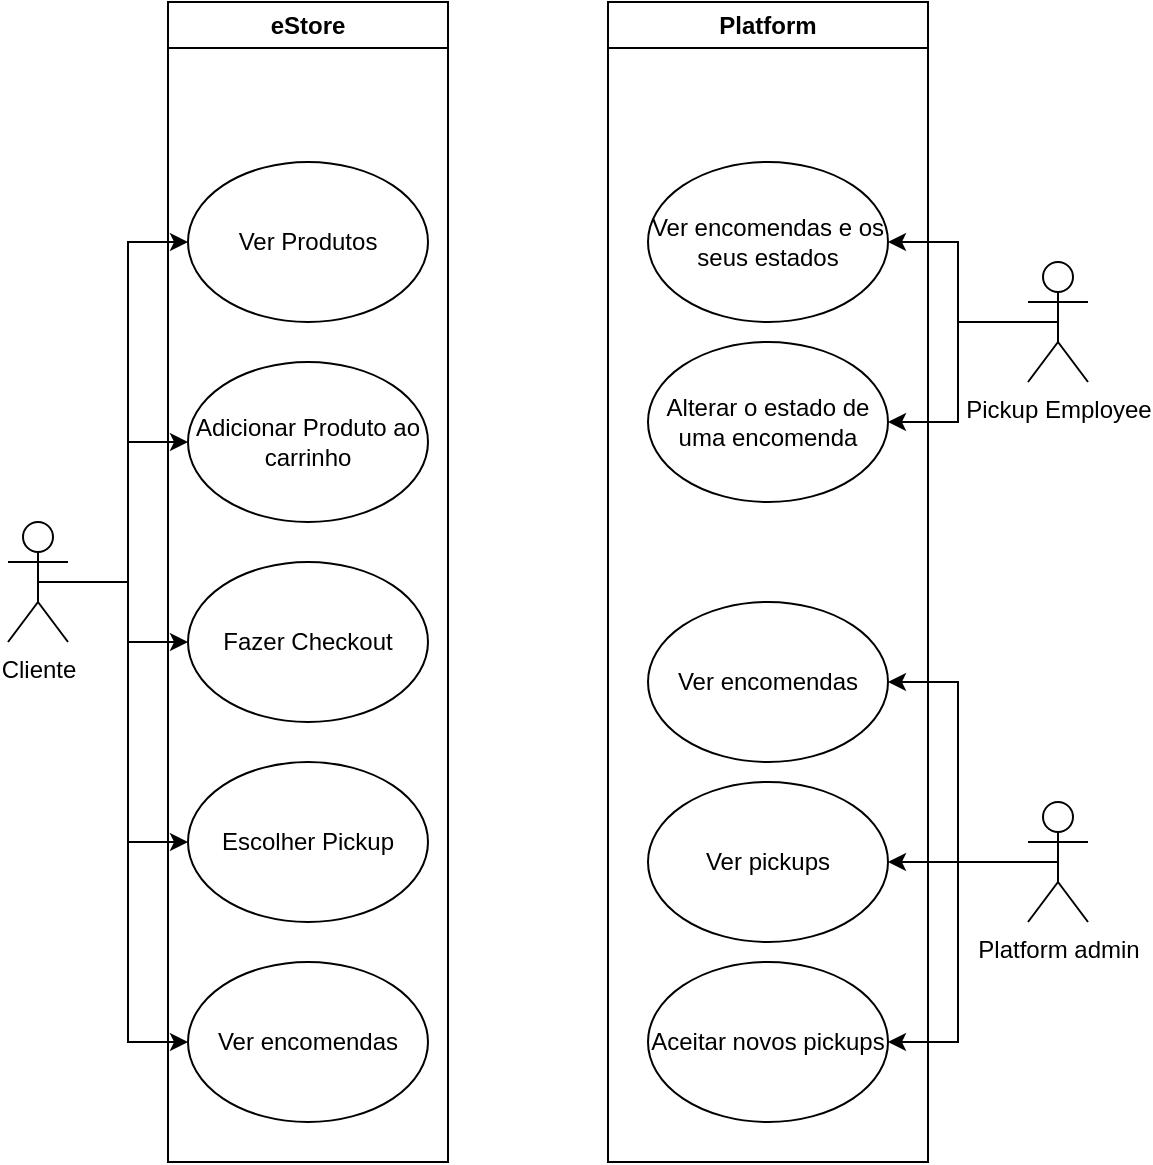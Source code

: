 <mxfile version="21.2.8" type="device">
  <diagram name="Page-1" id="SrcZIJUcf9xMSsVNk3Vf">
    <mxGraphModel dx="954" dy="727" grid="1" gridSize="10" guides="1" tooltips="1" connect="1" arrows="1" fold="1" page="1" pageScale="1" pageWidth="827" pageHeight="1169" math="0" shadow="0">
      <root>
        <mxCell id="0" />
        <mxCell id="1" parent="0" />
        <mxCell id="ckQBHTU_LLh2LS4ip-Hh-16" style="edgeStyle=orthogonalEdgeStyle;rounded=0;orthogonalLoop=1;jettySize=auto;html=1;exitX=0.5;exitY=0.5;exitDx=0;exitDy=0;exitPerimeter=0;entryX=0;entryY=0.5;entryDx=0;entryDy=0;" edge="1" parent="1" source="ckQBHTU_LLh2LS4ip-Hh-1" target="ckQBHTU_LLh2LS4ip-Hh-15">
          <mxGeometry relative="1" as="geometry" />
        </mxCell>
        <mxCell id="ckQBHTU_LLh2LS4ip-Hh-17" style="edgeStyle=orthogonalEdgeStyle;rounded=0;orthogonalLoop=1;jettySize=auto;html=1;exitX=0.5;exitY=0.5;exitDx=0;exitDy=0;exitPerimeter=0;entryX=0;entryY=0.5;entryDx=0;entryDy=0;" edge="1" parent="1" source="ckQBHTU_LLh2LS4ip-Hh-1" target="ckQBHTU_LLh2LS4ip-Hh-14">
          <mxGeometry relative="1" as="geometry" />
        </mxCell>
        <mxCell id="ckQBHTU_LLh2LS4ip-Hh-18" style="edgeStyle=orthogonalEdgeStyle;rounded=0;orthogonalLoop=1;jettySize=auto;html=1;exitX=0.5;exitY=0.5;exitDx=0;exitDy=0;exitPerimeter=0;entryX=0;entryY=0.5;entryDx=0;entryDy=0;" edge="1" parent="1" source="ckQBHTU_LLh2LS4ip-Hh-1" target="ckQBHTU_LLh2LS4ip-Hh-13">
          <mxGeometry relative="1" as="geometry" />
        </mxCell>
        <mxCell id="ckQBHTU_LLh2LS4ip-Hh-19" style="edgeStyle=orthogonalEdgeStyle;rounded=0;orthogonalLoop=1;jettySize=auto;html=1;exitX=0.5;exitY=0.5;exitDx=0;exitDy=0;exitPerimeter=0;entryX=0;entryY=0.5;entryDx=0;entryDy=0;" edge="1" parent="1" source="ckQBHTU_LLh2LS4ip-Hh-1" target="ckQBHTU_LLh2LS4ip-Hh-12">
          <mxGeometry relative="1" as="geometry" />
        </mxCell>
        <mxCell id="ckQBHTU_LLh2LS4ip-Hh-20" style="edgeStyle=orthogonalEdgeStyle;rounded=0;orthogonalLoop=1;jettySize=auto;html=1;exitX=0.5;exitY=0.5;exitDx=0;exitDy=0;exitPerimeter=0;entryX=0;entryY=0.5;entryDx=0;entryDy=0;" edge="1" parent="1" source="ckQBHTU_LLh2LS4ip-Hh-1" target="ckQBHTU_LLh2LS4ip-Hh-11">
          <mxGeometry relative="1" as="geometry" />
        </mxCell>
        <mxCell id="ckQBHTU_LLh2LS4ip-Hh-1" value="Cliente" style="shape=umlActor;verticalLabelPosition=bottom;verticalAlign=top;html=1;outlineConnect=0;" vertex="1" parent="1">
          <mxGeometry x="10" y="340" width="30" height="60" as="geometry" />
        </mxCell>
        <mxCell id="ckQBHTU_LLh2LS4ip-Hh-23" style="edgeStyle=orthogonalEdgeStyle;rounded=0;orthogonalLoop=1;jettySize=auto;html=1;exitX=0.5;exitY=0.5;exitDx=0;exitDy=0;exitPerimeter=0;entryX=1;entryY=0.5;entryDx=0;entryDy=0;" edge="1" parent="1" source="ckQBHTU_LLh2LS4ip-Hh-3" target="ckQBHTU_LLh2LS4ip-Hh-21">
          <mxGeometry relative="1" as="geometry" />
        </mxCell>
        <mxCell id="ckQBHTU_LLh2LS4ip-Hh-24" style="edgeStyle=orthogonalEdgeStyle;rounded=0;orthogonalLoop=1;jettySize=auto;html=1;exitX=0.5;exitY=0.5;exitDx=0;exitDy=0;exitPerimeter=0;entryX=1;entryY=0.5;entryDx=0;entryDy=0;" edge="1" parent="1" source="ckQBHTU_LLh2LS4ip-Hh-3" target="ckQBHTU_LLh2LS4ip-Hh-22">
          <mxGeometry relative="1" as="geometry" />
        </mxCell>
        <mxCell id="ckQBHTU_LLh2LS4ip-Hh-3" value="Pickup Employee" style="shape=umlActor;verticalLabelPosition=bottom;verticalAlign=top;html=1;outlineConnect=0;" vertex="1" parent="1">
          <mxGeometry x="520" y="210" width="30" height="60" as="geometry" />
        </mxCell>
        <mxCell id="ckQBHTU_LLh2LS4ip-Hh-11" value="Ver Produtos" style="ellipse;whiteSpace=wrap;html=1;" vertex="1" parent="1">
          <mxGeometry x="100" y="160" width="120" height="80" as="geometry" />
        </mxCell>
        <mxCell id="ckQBHTU_LLh2LS4ip-Hh-12" value="Adicionar Produto ao carrinho" style="ellipse;whiteSpace=wrap;html=1;" vertex="1" parent="1">
          <mxGeometry x="100" y="260" width="120" height="80" as="geometry" />
        </mxCell>
        <mxCell id="ckQBHTU_LLh2LS4ip-Hh-13" value="Fazer Checkout" style="ellipse;whiteSpace=wrap;html=1;" vertex="1" parent="1">
          <mxGeometry x="100" y="360" width="120" height="80" as="geometry" />
        </mxCell>
        <mxCell id="ckQBHTU_LLh2LS4ip-Hh-14" value="Escolher Pickup" style="ellipse;whiteSpace=wrap;html=1;" vertex="1" parent="1">
          <mxGeometry x="100" y="460" width="120" height="80" as="geometry" />
        </mxCell>
        <mxCell id="ckQBHTU_LLh2LS4ip-Hh-15" value="Ver encomendas" style="ellipse;whiteSpace=wrap;html=1;" vertex="1" parent="1">
          <mxGeometry x="100" y="560" width="120" height="80" as="geometry" />
        </mxCell>
        <mxCell id="ckQBHTU_LLh2LS4ip-Hh-21" value="Ver encomendas e os seus estados" style="ellipse;whiteSpace=wrap;html=1;" vertex="1" parent="1">
          <mxGeometry x="330" y="160" width="120" height="80" as="geometry" />
        </mxCell>
        <mxCell id="ckQBHTU_LLh2LS4ip-Hh-22" value="Alterar o estado de uma encomenda" style="ellipse;whiteSpace=wrap;html=1;" vertex="1" parent="1">
          <mxGeometry x="330" y="250" width="120" height="80" as="geometry" />
        </mxCell>
        <mxCell id="ckQBHTU_LLh2LS4ip-Hh-29" style="edgeStyle=orthogonalEdgeStyle;rounded=0;orthogonalLoop=1;jettySize=auto;html=1;exitX=0.5;exitY=0.5;exitDx=0;exitDy=0;exitPerimeter=0;entryX=1;entryY=0.5;entryDx=0;entryDy=0;" edge="1" parent="1" source="ckQBHTU_LLh2LS4ip-Hh-25" target="ckQBHTU_LLh2LS4ip-Hh-27">
          <mxGeometry relative="1" as="geometry" />
        </mxCell>
        <mxCell id="ckQBHTU_LLh2LS4ip-Hh-30" style="edgeStyle=orthogonalEdgeStyle;rounded=0;orthogonalLoop=1;jettySize=auto;html=1;exitX=0.5;exitY=0.5;exitDx=0;exitDy=0;exitPerimeter=0;entryX=1;entryY=0.5;entryDx=0;entryDy=0;" edge="1" parent="1" source="ckQBHTU_LLh2LS4ip-Hh-25" target="ckQBHTU_LLh2LS4ip-Hh-26">
          <mxGeometry relative="1" as="geometry" />
        </mxCell>
        <mxCell id="ckQBHTU_LLh2LS4ip-Hh-31" style="edgeStyle=orthogonalEdgeStyle;rounded=0;orthogonalLoop=1;jettySize=auto;html=1;exitX=0.5;exitY=0.5;exitDx=0;exitDy=0;exitPerimeter=0;entryX=1;entryY=0.5;entryDx=0;entryDy=0;" edge="1" parent="1" source="ckQBHTU_LLh2LS4ip-Hh-25" target="ckQBHTU_LLh2LS4ip-Hh-28">
          <mxGeometry relative="1" as="geometry" />
        </mxCell>
        <mxCell id="ckQBHTU_LLh2LS4ip-Hh-25" value="Platform admin" style="shape=umlActor;verticalLabelPosition=bottom;verticalAlign=top;html=1;outlineConnect=0;" vertex="1" parent="1">
          <mxGeometry x="520" y="480" width="30" height="60" as="geometry" />
        </mxCell>
        <mxCell id="ckQBHTU_LLh2LS4ip-Hh-26" value="Ver encomendas" style="ellipse;whiteSpace=wrap;html=1;" vertex="1" parent="1">
          <mxGeometry x="330" y="380" width="120" height="80" as="geometry" />
        </mxCell>
        <mxCell id="ckQBHTU_LLh2LS4ip-Hh-27" value="Ver pickups" style="ellipse;whiteSpace=wrap;html=1;" vertex="1" parent="1">
          <mxGeometry x="330" y="470" width="120" height="80" as="geometry" />
        </mxCell>
        <mxCell id="ckQBHTU_LLh2LS4ip-Hh-28" value="Aceitar novos pickups" style="ellipse;whiteSpace=wrap;html=1;" vertex="1" parent="1">
          <mxGeometry x="330" y="560" width="120" height="80" as="geometry" />
        </mxCell>
        <mxCell id="ckQBHTU_LLh2LS4ip-Hh-33" value="eStore" style="swimlane;whiteSpace=wrap;html=1;" vertex="1" parent="1">
          <mxGeometry x="90" y="80" width="140" height="580" as="geometry" />
        </mxCell>
        <mxCell id="ckQBHTU_LLh2LS4ip-Hh-34" value="Platform" style="swimlane;whiteSpace=wrap;html=1;" vertex="1" parent="1">
          <mxGeometry x="310" y="80" width="160" height="580" as="geometry" />
        </mxCell>
      </root>
    </mxGraphModel>
  </diagram>
</mxfile>
